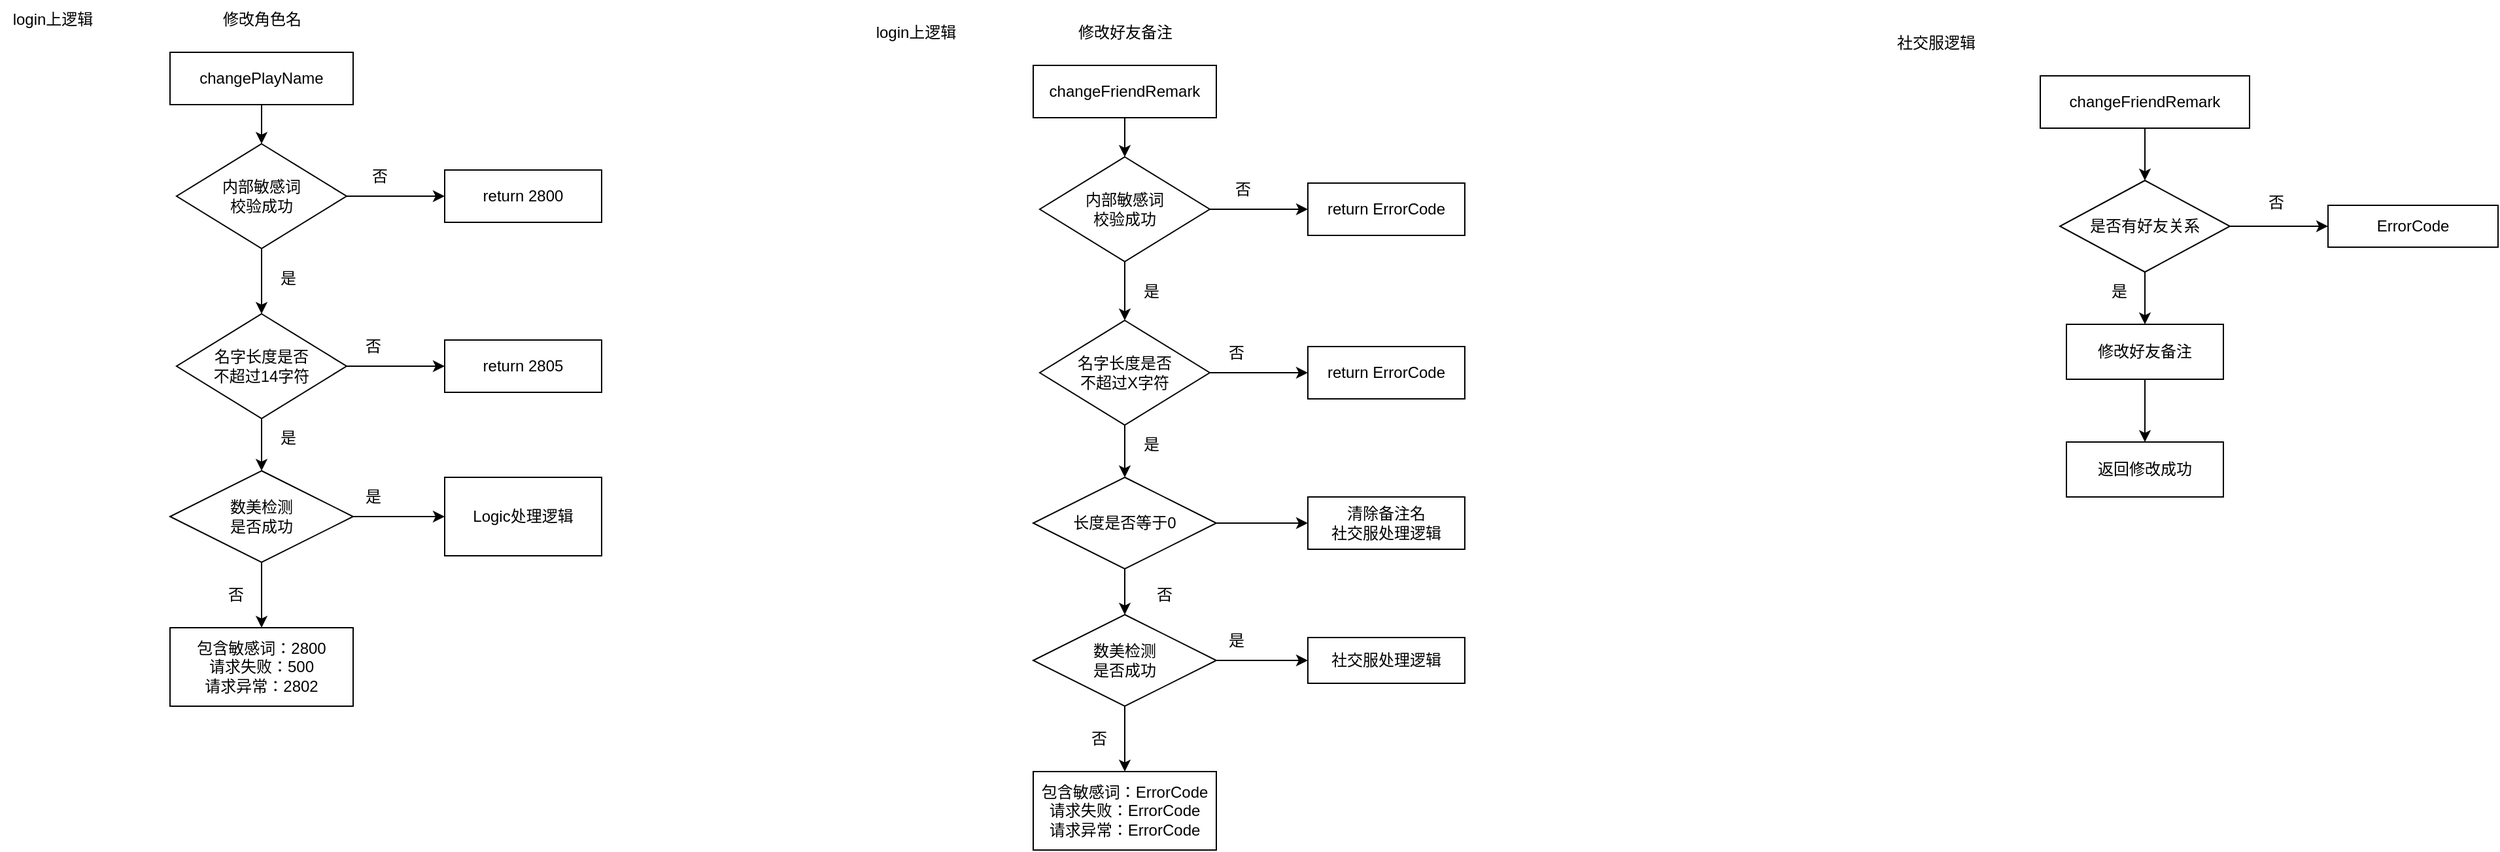 <mxfile version="21.5.2" type="github">
  <diagram name="第 1 页" id="MvaNPlfzRtb8qux0nWip">
    <mxGraphModel dx="1674" dy="764" grid="1" gridSize="10" guides="1" tooltips="1" connect="1" arrows="1" fold="1" page="1" pageScale="1" pageWidth="4681" pageHeight="3300" math="0" shadow="0">
      <root>
        <mxCell id="0" />
        <mxCell id="1" parent="0" />
        <mxCell id="C8dWipBdWJElSoxGy65P-19" style="edgeStyle=orthogonalEdgeStyle;rounded=0;orthogonalLoop=1;jettySize=auto;html=1;exitX=0.5;exitY=1;exitDx=0;exitDy=0;" edge="1" parent="1" source="C8dWipBdWJElSoxGy65P-2" target="C8dWipBdWJElSoxGy65P-5">
          <mxGeometry relative="1" as="geometry" />
        </mxCell>
        <mxCell id="C8dWipBdWJElSoxGy65P-2" value="changePlayName" style="rounded=0;whiteSpace=wrap;html=1;" vertex="1" parent="1">
          <mxGeometry x="270" y="130" width="140" height="40" as="geometry" />
        </mxCell>
        <mxCell id="C8dWipBdWJElSoxGy65P-16" style="edgeStyle=orthogonalEdgeStyle;rounded=0;orthogonalLoop=1;jettySize=auto;html=1;exitX=1;exitY=0.5;exitDx=0;exitDy=0;" edge="1" parent="1" source="C8dWipBdWJElSoxGy65P-5" target="C8dWipBdWJElSoxGy65P-7">
          <mxGeometry relative="1" as="geometry" />
        </mxCell>
        <mxCell id="C8dWipBdWJElSoxGy65P-17" style="edgeStyle=orthogonalEdgeStyle;rounded=0;orthogonalLoop=1;jettySize=auto;html=1;exitX=0.5;exitY=1;exitDx=0;exitDy=0;entryX=0.5;entryY=0;entryDx=0;entryDy=0;" edge="1" parent="1" source="C8dWipBdWJElSoxGy65P-5" target="C8dWipBdWJElSoxGy65P-6">
          <mxGeometry relative="1" as="geometry" />
        </mxCell>
        <mxCell id="C8dWipBdWJElSoxGy65P-5" value="内部敏感词&lt;br&gt;校验成功" style="rhombus;whiteSpace=wrap;html=1;" vertex="1" parent="1">
          <mxGeometry x="275" y="200" width="130" height="80" as="geometry" />
        </mxCell>
        <mxCell id="C8dWipBdWJElSoxGy65P-15" style="edgeStyle=orthogonalEdgeStyle;rounded=0;orthogonalLoop=1;jettySize=auto;html=1;exitX=1;exitY=0.5;exitDx=0;exitDy=0;" edge="1" parent="1" source="C8dWipBdWJElSoxGy65P-6" target="C8dWipBdWJElSoxGy65P-8">
          <mxGeometry relative="1" as="geometry" />
        </mxCell>
        <mxCell id="C8dWipBdWJElSoxGy65P-18" style="edgeStyle=orthogonalEdgeStyle;rounded=0;orthogonalLoop=1;jettySize=auto;html=1;exitX=0.5;exitY=1;exitDx=0;exitDy=0;" edge="1" parent="1" source="C8dWipBdWJElSoxGy65P-6" target="C8dWipBdWJElSoxGy65P-12">
          <mxGeometry relative="1" as="geometry" />
        </mxCell>
        <mxCell id="C8dWipBdWJElSoxGy65P-6" value="名字长度是否&lt;br&gt;不超过14字符" style="rhombus;whiteSpace=wrap;html=1;" vertex="1" parent="1">
          <mxGeometry x="275" y="330" width="130" height="80" as="geometry" />
        </mxCell>
        <mxCell id="C8dWipBdWJElSoxGy65P-7" value="return&amp;nbsp;2800" style="whiteSpace=wrap;html=1;" vertex="1" parent="1">
          <mxGeometry x="480" y="220" width="120" height="40" as="geometry" />
        </mxCell>
        <mxCell id="C8dWipBdWJElSoxGy65P-8" value="return&amp;nbsp;2805" style="whiteSpace=wrap;html=1;" vertex="1" parent="1">
          <mxGeometry x="480" y="350" width="120" height="40" as="geometry" />
        </mxCell>
        <mxCell id="C8dWipBdWJElSoxGy65P-10" value="包含敏感词：2800&lt;br&gt;请求失败：500&lt;br&gt;请求异常：2802" style="rounded=0;whiteSpace=wrap;html=1;" vertex="1" parent="1">
          <mxGeometry x="270" y="570" width="140" height="60" as="geometry" />
        </mxCell>
        <mxCell id="C8dWipBdWJElSoxGy65P-11" value="Logic处理逻辑" style="rounded=0;whiteSpace=wrap;html=1;" vertex="1" parent="1">
          <mxGeometry x="480" y="455" width="120" height="60" as="geometry" />
        </mxCell>
        <mxCell id="C8dWipBdWJElSoxGy65P-13" style="edgeStyle=orthogonalEdgeStyle;rounded=0;orthogonalLoop=1;jettySize=auto;html=1;exitX=0.5;exitY=1;exitDx=0;exitDy=0;" edge="1" parent="1" source="C8dWipBdWJElSoxGy65P-12" target="C8dWipBdWJElSoxGy65P-10">
          <mxGeometry relative="1" as="geometry" />
        </mxCell>
        <mxCell id="C8dWipBdWJElSoxGy65P-14" style="edgeStyle=orthogonalEdgeStyle;rounded=0;orthogonalLoop=1;jettySize=auto;html=1;exitX=1;exitY=0.5;exitDx=0;exitDy=0;" edge="1" parent="1" source="C8dWipBdWJElSoxGy65P-12" target="C8dWipBdWJElSoxGy65P-11">
          <mxGeometry relative="1" as="geometry" />
        </mxCell>
        <mxCell id="C8dWipBdWJElSoxGy65P-12" value="数美检测&lt;br&gt;是否成功" style="rhombus;whiteSpace=wrap;html=1;" vertex="1" parent="1">
          <mxGeometry x="270" y="450" width="140" height="70" as="geometry" />
        </mxCell>
        <mxCell id="C8dWipBdWJElSoxGy65P-20" value="否" style="text;html=1;align=center;verticalAlign=middle;resizable=0;points=[];autosize=1;strokeColor=none;fillColor=none;" vertex="1" parent="1">
          <mxGeometry x="410" y="210" width="40" height="30" as="geometry" />
        </mxCell>
        <mxCell id="C8dWipBdWJElSoxGy65P-21" value="否" style="text;html=1;align=center;verticalAlign=middle;resizable=0;points=[];autosize=1;strokeColor=none;fillColor=none;" vertex="1" parent="1">
          <mxGeometry x="405" y="340" width="40" height="30" as="geometry" />
        </mxCell>
        <mxCell id="C8dWipBdWJElSoxGy65P-22" value="否" style="text;html=1;align=center;verticalAlign=middle;resizable=0;points=[];autosize=1;strokeColor=none;fillColor=none;" vertex="1" parent="1">
          <mxGeometry x="300" y="530" width="40" height="30" as="geometry" />
        </mxCell>
        <mxCell id="C8dWipBdWJElSoxGy65P-23" value="是" style="text;html=1;align=center;verticalAlign=middle;resizable=0;points=[];autosize=1;strokeColor=none;fillColor=none;" vertex="1" parent="1">
          <mxGeometry x="340" y="288" width="40" height="30" as="geometry" />
        </mxCell>
        <mxCell id="C8dWipBdWJElSoxGy65P-24" value="是" style="text;html=1;align=center;verticalAlign=middle;resizable=0;points=[];autosize=1;strokeColor=none;fillColor=none;" vertex="1" parent="1">
          <mxGeometry x="340" y="410" width="40" height="30" as="geometry" />
        </mxCell>
        <mxCell id="C8dWipBdWJElSoxGy65P-26" value="是" style="text;html=1;align=center;verticalAlign=middle;resizable=0;points=[];autosize=1;strokeColor=none;fillColor=none;" vertex="1" parent="1">
          <mxGeometry x="405" y="455" width="40" height="30" as="geometry" />
        </mxCell>
        <mxCell id="C8dWipBdWJElSoxGy65P-27" value="login上逻辑" style="text;html=1;align=center;verticalAlign=middle;resizable=0;points=[];autosize=1;strokeColor=none;fillColor=none;" vertex="1" parent="1">
          <mxGeometry x="140" y="90" width="80" height="30" as="geometry" />
        </mxCell>
        <mxCell id="C8dWipBdWJElSoxGy65P-28" style="edgeStyle=orthogonalEdgeStyle;rounded=0;orthogonalLoop=1;jettySize=auto;html=1;exitX=0.5;exitY=1;exitDx=0;exitDy=0;" edge="1" parent="1" source="C8dWipBdWJElSoxGy65P-29" target="C8dWipBdWJElSoxGy65P-32">
          <mxGeometry relative="1" as="geometry" />
        </mxCell>
        <mxCell id="C8dWipBdWJElSoxGy65P-29" value="changeFriendRemark" style="rounded=0;whiteSpace=wrap;html=1;" vertex="1" parent="1">
          <mxGeometry x="930" y="140" width="140" height="40" as="geometry" />
        </mxCell>
        <mxCell id="C8dWipBdWJElSoxGy65P-30" style="edgeStyle=orthogonalEdgeStyle;rounded=0;orthogonalLoop=1;jettySize=auto;html=1;exitX=1;exitY=0.5;exitDx=0;exitDy=0;" edge="1" parent="1" source="C8dWipBdWJElSoxGy65P-32" target="C8dWipBdWJElSoxGy65P-36">
          <mxGeometry relative="1" as="geometry" />
        </mxCell>
        <mxCell id="C8dWipBdWJElSoxGy65P-31" style="edgeStyle=orthogonalEdgeStyle;rounded=0;orthogonalLoop=1;jettySize=auto;html=1;exitX=0.5;exitY=1;exitDx=0;exitDy=0;entryX=0.5;entryY=0;entryDx=0;entryDy=0;" edge="1" parent="1" source="C8dWipBdWJElSoxGy65P-32" target="C8dWipBdWJElSoxGy65P-35">
          <mxGeometry relative="1" as="geometry" />
        </mxCell>
        <mxCell id="C8dWipBdWJElSoxGy65P-32" value="内部敏感词&lt;br&gt;校验成功" style="rhombus;whiteSpace=wrap;html=1;" vertex="1" parent="1">
          <mxGeometry x="935" y="210" width="130" height="80" as="geometry" />
        </mxCell>
        <mxCell id="C8dWipBdWJElSoxGy65P-33" style="edgeStyle=orthogonalEdgeStyle;rounded=0;orthogonalLoop=1;jettySize=auto;html=1;exitX=1;exitY=0.5;exitDx=0;exitDy=0;" edge="1" parent="1" source="C8dWipBdWJElSoxGy65P-35" target="C8dWipBdWJElSoxGy65P-37">
          <mxGeometry relative="1" as="geometry" />
        </mxCell>
        <mxCell id="C8dWipBdWJElSoxGy65P-51" style="edgeStyle=orthogonalEdgeStyle;rounded=0;orthogonalLoop=1;jettySize=auto;html=1;exitX=0.5;exitY=1;exitDx=0;exitDy=0;" edge="1" parent="1" source="C8dWipBdWJElSoxGy65P-35" target="C8dWipBdWJElSoxGy65P-50">
          <mxGeometry relative="1" as="geometry" />
        </mxCell>
        <mxCell id="C8dWipBdWJElSoxGy65P-35" value="名字长度是否&lt;br&gt;不超过X字符" style="rhombus;whiteSpace=wrap;html=1;" vertex="1" parent="1">
          <mxGeometry x="935" y="335" width="130" height="80" as="geometry" />
        </mxCell>
        <mxCell id="C8dWipBdWJElSoxGy65P-36" value="return&amp;nbsp;ErrorCode" style="whiteSpace=wrap;html=1;" vertex="1" parent="1">
          <mxGeometry x="1140" y="230" width="120" height="40" as="geometry" />
        </mxCell>
        <mxCell id="C8dWipBdWJElSoxGy65P-37" value="return&amp;nbsp;ErrorCode" style="whiteSpace=wrap;html=1;" vertex="1" parent="1">
          <mxGeometry x="1140" y="355" width="120" height="40" as="geometry" />
        </mxCell>
        <mxCell id="C8dWipBdWJElSoxGy65P-38" value="包含敏感词：ErrorCode&lt;br&gt;请求失败：ErrorCode&lt;br&gt;请求异常：ErrorCode" style="rounded=0;whiteSpace=wrap;html=1;" vertex="1" parent="1">
          <mxGeometry x="930" y="680" width="140" height="60" as="geometry" />
        </mxCell>
        <mxCell id="C8dWipBdWJElSoxGy65P-39" value="社交服处理逻辑" style="rounded=0;whiteSpace=wrap;html=1;" vertex="1" parent="1">
          <mxGeometry x="1140" y="577.5" width="120" height="35" as="geometry" />
        </mxCell>
        <mxCell id="C8dWipBdWJElSoxGy65P-40" style="edgeStyle=orthogonalEdgeStyle;rounded=0;orthogonalLoop=1;jettySize=auto;html=1;exitX=0.5;exitY=1;exitDx=0;exitDy=0;" edge="1" parent="1" source="C8dWipBdWJElSoxGy65P-42" target="C8dWipBdWJElSoxGy65P-38">
          <mxGeometry relative="1" as="geometry" />
        </mxCell>
        <mxCell id="C8dWipBdWJElSoxGy65P-41" style="edgeStyle=orthogonalEdgeStyle;rounded=0;orthogonalLoop=1;jettySize=auto;html=1;exitX=1;exitY=0.5;exitDx=0;exitDy=0;" edge="1" parent="1" source="C8dWipBdWJElSoxGy65P-42" target="C8dWipBdWJElSoxGy65P-39">
          <mxGeometry relative="1" as="geometry" />
        </mxCell>
        <mxCell id="C8dWipBdWJElSoxGy65P-42" value="数美检测&lt;br&gt;是否成功" style="rhombus;whiteSpace=wrap;html=1;" vertex="1" parent="1">
          <mxGeometry x="930" y="560" width="140" height="70" as="geometry" />
        </mxCell>
        <mxCell id="C8dWipBdWJElSoxGy65P-43" value="否" style="text;html=1;align=center;verticalAlign=middle;resizable=0;points=[];autosize=1;strokeColor=none;fillColor=none;" vertex="1" parent="1">
          <mxGeometry x="1070" y="220" width="40" height="30" as="geometry" />
        </mxCell>
        <mxCell id="C8dWipBdWJElSoxGy65P-44" value="否" style="text;html=1;align=center;verticalAlign=middle;resizable=0;points=[];autosize=1;strokeColor=none;fillColor=none;" vertex="1" parent="1">
          <mxGeometry x="1065" y="345" width="40" height="30" as="geometry" />
        </mxCell>
        <mxCell id="C8dWipBdWJElSoxGy65P-45" value="否" style="text;html=1;align=center;verticalAlign=middle;resizable=0;points=[];autosize=1;strokeColor=none;fillColor=none;" vertex="1" parent="1">
          <mxGeometry x="960" y="640" width="40" height="30" as="geometry" />
        </mxCell>
        <mxCell id="C8dWipBdWJElSoxGy65P-46" value="是" style="text;html=1;align=center;verticalAlign=middle;resizable=0;points=[];autosize=1;strokeColor=none;fillColor=none;" vertex="1" parent="1">
          <mxGeometry x="1000" y="298" width="40" height="30" as="geometry" />
        </mxCell>
        <mxCell id="C8dWipBdWJElSoxGy65P-47" value="是" style="text;html=1;align=center;verticalAlign=middle;resizable=0;points=[];autosize=1;strokeColor=none;fillColor=none;" vertex="1" parent="1">
          <mxGeometry x="1000" y="415" width="40" height="30" as="geometry" />
        </mxCell>
        <mxCell id="C8dWipBdWJElSoxGy65P-48" value="是" style="text;html=1;align=center;verticalAlign=middle;resizable=0;points=[];autosize=1;strokeColor=none;fillColor=none;" vertex="1" parent="1">
          <mxGeometry x="1065" y="565" width="40" height="30" as="geometry" />
        </mxCell>
        <mxCell id="C8dWipBdWJElSoxGy65P-49" value="login上逻辑" style="text;html=1;align=center;verticalAlign=middle;resizable=0;points=[];autosize=1;strokeColor=none;fillColor=none;" vertex="1" parent="1">
          <mxGeometry x="800" y="100" width="80" height="30" as="geometry" />
        </mxCell>
        <mxCell id="C8dWipBdWJElSoxGy65P-52" style="edgeStyle=orthogonalEdgeStyle;rounded=0;orthogonalLoop=1;jettySize=auto;html=1;exitX=0.5;exitY=1;exitDx=0;exitDy=0;entryX=0.5;entryY=0;entryDx=0;entryDy=0;" edge="1" parent="1" source="C8dWipBdWJElSoxGy65P-50" target="C8dWipBdWJElSoxGy65P-42">
          <mxGeometry relative="1" as="geometry" />
        </mxCell>
        <mxCell id="C8dWipBdWJElSoxGy65P-55" style="edgeStyle=orthogonalEdgeStyle;rounded=0;orthogonalLoop=1;jettySize=auto;html=1;exitX=1;exitY=0.5;exitDx=0;exitDy=0;" edge="1" parent="1" source="C8dWipBdWJElSoxGy65P-50" target="C8dWipBdWJElSoxGy65P-54">
          <mxGeometry relative="1" as="geometry" />
        </mxCell>
        <mxCell id="C8dWipBdWJElSoxGy65P-50" value="长度是否等于0" style="rhombus;whiteSpace=wrap;html=1;" vertex="1" parent="1">
          <mxGeometry x="930" y="455" width="140" height="70" as="geometry" />
        </mxCell>
        <mxCell id="C8dWipBdWJElSoxGy65P-53" value="否" style="text;html=1;align=center;verticalAlign=middle;resizable=0;points=[];autosize=1;strokeColor=none;fillColor=none;" vertex="1" parent="1">
          <mxGeometry x="1010" y="530" width="40" height="30" as="geometry" />
        </mxCell>
        <mxCell id="C8dWipBdWJElSoxGy65P-54" value="清除备注名&lt;br&gt;社交服处理逻辑" style="rounded=0;whiteSpace=wrap;html=1;" vertex="1" parent="1">
          <mxGeometry x="1140" y="470" width="120" height="40" as="geometry" />
        </mxCell>
        <mxCell id="C8dWipBdWJElSoxGy65P-62" style="edgeStyle=orthogonalEdgeStyle;rounded=0;orthogonalLoop=1;jettySize=auto;html=1;exitX=0.5;exitY=1;exitDx=0;exitDy=0;" edge="1" parent="1" source="C8dWipBdWJElSoxGy65P-56" target="C8dWipBdWJElSoxGy65P-59">
          <mxGeometry relative="1" as="geometry" />
        </mxCell>
        <mxCell id="C8dWipBdWJElSoxGy65P-56" value="changeFriendRemark" style="rounded=0;whiteSpace=wrap;html=1;" vertex="1" parent="1">
          <mxGeometry x="1700" y="148" width="160" height="40" as="geometry" />
        </mxCell>
        <mxCell id="C8dWipBdWJElSoxGy65P-57" value="社交服逻辑" style="text;html=1;align=center;verticalAlign=middle;resizable=0;points=[];autosize=1;strokeColor=none;fillColor=none;" vertex="1" parent="1">
          <mxGeometry x="1580" y="108" width="80" height="30" as="geometry" />
        </mxCell>
        <mxCell id="C8dWipBdWJElSoxGy65P-58" value="ErrorCode" style="rounded=0;whiteSpace=wrap;html=1;" vertex="1" parent="1">
          <mxGeometry x="1920" y="247" width="130" height="32" as="geometry" />
        </mxCell>
        <mxCell id="C8dWipBdWJElSoxGy65P-63" style="edgeStyle=orthogonalEdgeStyle;rounded=0;orthogonalLoop=1;jettySize=auto;html=1;exitX=0.5;exitY=1;exitDx=0;exitDy=0;" edge="1" parent="1" source="C8dWipBdWJElSoxGy65P-59" target="C8dWipBdWJElSoxGy65P-60">
          <mxGeometry relative="1" as="geometry" />
        </mxCell>
        <mxCell id="C8dWipBdWJElSoxGy65P-65" style="edgeStyle=orthogonalEdgeStyle;rounded=0;orthogonalLoop=1;jettySize=auto;html=1;exitX=1;exitY=0.5;exitDx=0;exitDy=0;" edge="1" parent="1" source="C8dWipBdWJElSoxGy65P-59" target="C8dWipBdWJElSoxGy65P-58">
          <mxGeometry relative="1" as="geometry" />
        </mxCell>
        <mxCell id="C8dWipBdWJElSoxGy65P-59" value="是否有好友关系" style="rhombus;whiteSpace=wrap;html=1;" vertex="1" parent="1">
          <mxGeometry x="1715" y="228" width="130" height="70" as="geometry" />
        </mxCell>
        <mxCell id="C8dWipBdWJElSoxGy65P-64" style="edgeStyle=orthogonalEdgeStyle;rounded=0;orthogonalLoop=1;jettySize=auto;html=1;exitX=0.5;exitY=1;exitDx=0;exitDy=0;" edge="1" parent="1" source="C8dWipBdWJElSoxGy65P-60" target="C8dWipBdWJElSoxGy65P-61">
          <mxGeometry relative="1" as="geometry" />
        </mxCell>
        <mxCell id="C8dWipBdWJElSoxGy65P-60" value="修改好友备注" style="rounded=0;whiteSpace=wrap;html=1;" vertex="1" parent="1">
          <mxGeometry x="1720" y="338" width="120" height="42" as="geometry" />
        </mxCell>
        <mxCell id="C8dWipBdWJElSoxGy65P-61" value="返回修改成功" style="rounded=0;whiteSpace=wrap;html=1;" vertex="1" parent="1">
          <mxGeometry x="1720" y="428" width="120" height="42" as="geometry" />
        </mxCell>
        <mxCell id="C8dWipBdWJElSoxGy65P-66" value="否" style="text;html=1;align=center;verticalAlign=middle;resizable=0;points=[];autosize=1;strokeColor=none;fillColor=none;" vertex="1" parent="1">
          <mxGeometry x="1860" y="230" width="40" height="30" as="geometry" />
        </mxCell>
        <mxCell id="C8dWipBdWJElSoxGy65P-67" value="是" style="text;html=1;align=center;verticalAlign=middle;resizable=0;points=[];autosize=1;strokeColor=none;fillColor=none;" vertex="1" parent="1">
          <mxGeometry x="1740" y="298" width="40" height="30" as="geometry" />
        </mxCell>
        <mxCell id="C8dWipBdWJElSoxGy65P-68" value="修改角色名" style="text;html=1;align=center;verticalAlign=middle;resizable=0;points=[];autosize=1;strokeColor=none;fillColor=none;" vertex="1" parent="1">
          <mxGeometry x="300" y="90" width="80" height="30" as="geometry" />
        </mxCell>
        <mxCell id="C8dWipBdWJElSoxGy65P-69" value="修改好友备注" style="text;html=1;align=center;verticalAlign=middle;resizable=0;points=[];autosize=1;strokeColor=none;fillColor=none;" vertex="1" parent="1">
          <mxGeometry x="950" y="100" width="100" height="30" as="geometry" />
        </mxCell>
      </root>
    </mxGraphModel>
  </diagram>
</mxfile>
